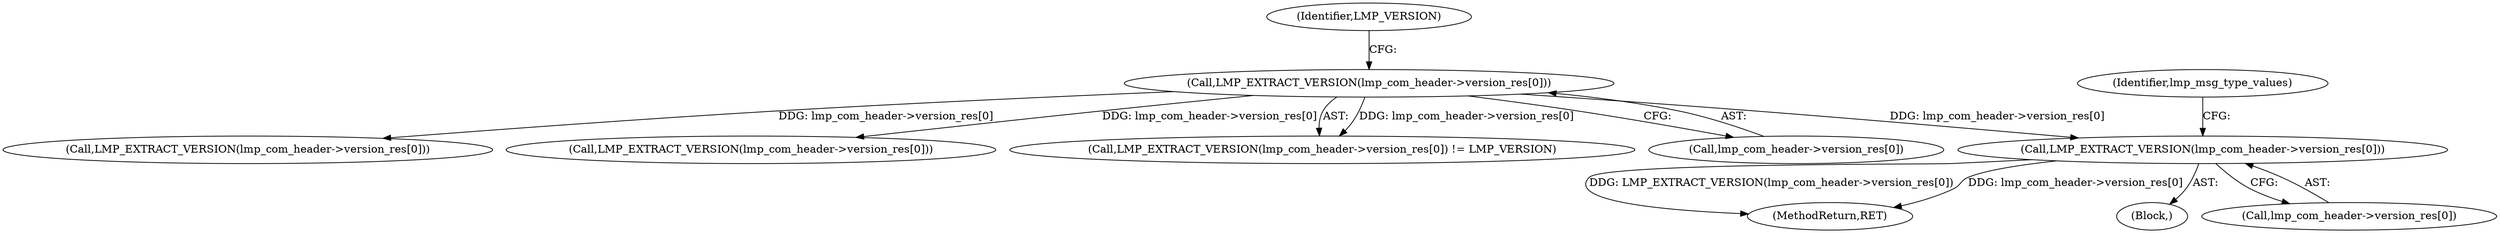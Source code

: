 digraph "0_tcpdump_0b661e0aa61850234b64394585cf577aac570bf4@array" {
"1000174" [label="(Call,LMP_EXTRACT_VERSION(lmp_com_header->version_res[0]))"];
"1000141" [label="(Call,LMP_EXTRACT_VERSION(lmp_com_header->version_res[0]))"];
"1000154" [label="(Call,LMP_EXTRACT_VERSION(lmp_com_header->version_res[0]))"];
"1000182" [label="(Identifier,lmp_msg_type_values)"];
"1000141" [label="(Call,LMP_EXTRACT_VERSION(lmp_com_header->version_res[0]))"];
"1001949" [label="(MethodReturn,RET)"];
"1000201" [label="(Call,LMP_EXTRACT_VERSION(lmp_com_header->version_res[0]))"];
"1000174" [label="(Call,LMP_EXTRACT_VERSION(lmp_com_header->version_res[0]))"];
"1000140" [label="(Call,LMP_EXTRACT_VERSION(lmp_com_header->version_res[0]) != LMP_VERSION)"];
"1000173" [label="(Block,)"];
"1000175" [label="(Call,lmp_com_header->version_res[0])"];
"1000142" [label="(Call,lmp_com_header->version_res[0])"];
"1000147" [label="(Identifier,LMP_VERSION)"];
"1000174" -> "1000173"  [label="AST: "];
"1000174" -> "1000175"  [label="CFG: "];
"1000175" -> "1000174"  [label="AST: "];
"1000182" -> "1000174"  [label="CFG: "];
"1000174" -> "1001949"  [label="DDG: LMP_EXTRACT_VERSION(lmp_com_header->version_res[0])"];
"1000174" -> "1001949"  [label="DDG: lmp_com_header->version_res[0]"];
"1000141" -> "1000174"  [label="DDG: lmp_com_header->version_res[0]"];
"1000141" -> "1000140"  [label="AST: "];
"1000141" -> "1000142"  [label="CFG: "];
"1000142" -> "1000141"  [label="AST: "];
"1000147" -> "1000141"  [label="CFG: "];
"1000141" -> "1000140"  [label="DDG: lmp_com_header->version_res[0]"];
"1000141" -> "1000154"  [label="DDG: lmp_com_header->version_res[0]"];
"1000141" -> "1000201"  [label="DDG: lmp_com_header->version_res[0]"];
}
